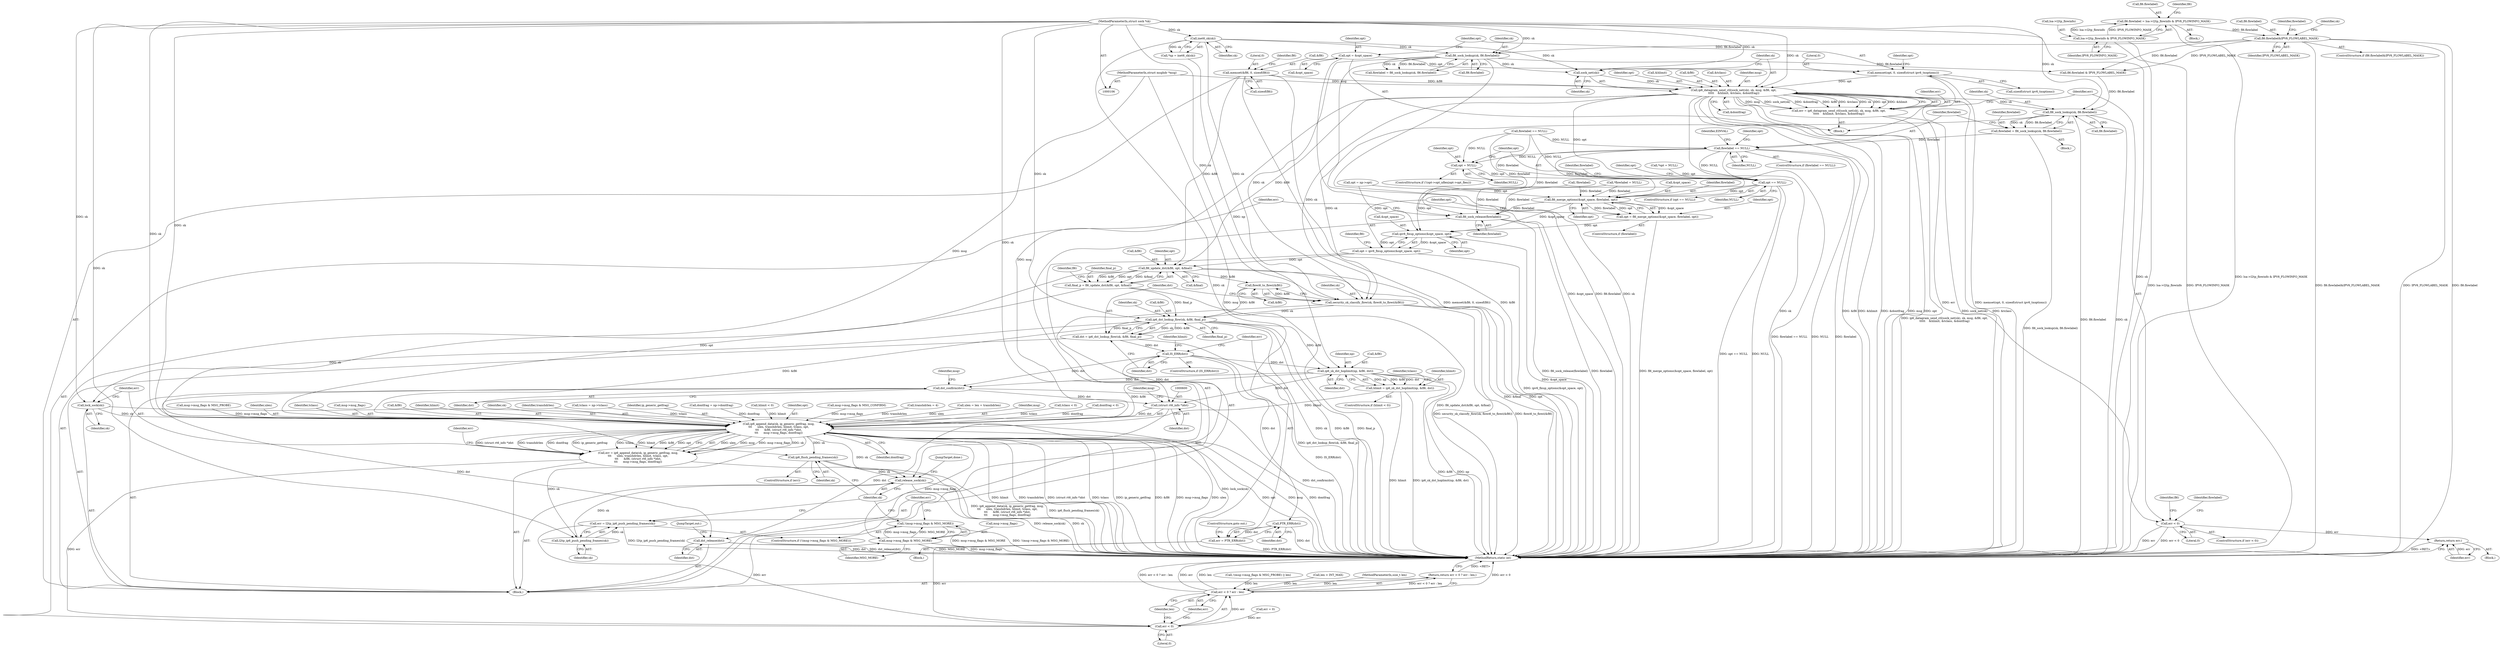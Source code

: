 digraph "0_linux_45f6fad84cc305103b28d73482b344d7f5b76f39_19@API" {
"1000357" [label="(Call,ip6_datagram_send_ctl(sock_net(sk), sk, msg, &fl6, opt,\n\t\t\t\t\t    &hlimit, &tclass, &dontfrag))"];
"1000358" [label="(Call,sock_net(sk))"];
"1000118" [label="(Call,inet6_sk(sk))"];
"1000107" [label="(MethodParameterIn,struct sock *sk)"];
"1000246" [label="(Call,fl6_sock_lookup(sk, fl6.flowlabel))"];
"1000238" [label="(Call,fl6.flowlabel&IPV6_FLOWLABEL_MASK)"];
"1000228" [label="(Call,fl6.flowlabel = lsa->l2tp_flowinfo & IPV6_FLOWINFO_MASK)"];
"1000232" [label="(Call,lsa->l2tp_flowinfo & IPV6_FLOWINFO_MASK)"];
"1000108" [label="(MethodParameterIn,struct msghdr *msg)"];
"1000181" [label="(Call,memset(&fl6, 0, sizeof(fl6)))"];
"1000344" [label="(Call,memset(opt, 0, sizeof(struct ipv6_txoptions)))"];
"1000340" [label="(Call,opt = &opt_space)"];
"1000355" [label="(Call,err = ip6_datagram_send_ctl(sock_net(sk), sk, msg, &fl6, opt,\n\t\t\t\t\t    &hlimit, &tclass, &dontfrag))"];
"1000372" [label="(Call,err < 0)"];
"1000378" [label="(Return,return err;)"];
"1000392" [label="(Call,fl6_sock_lookup(sk, fl6.flowlabel))"];
"1000390" [label="(Call,flowlabel = fl6_sock_lookup(sk, fl6.flowlabel))"];
"1000398" [label="(Call,flowlabel == NULL)"];
"1000413" [label="(Call,opt = NULL)"];
"1000417" [label="(Call,opt == NULL)"];
"1000429" [label="(Call,fl6_merge_options(&opt_space, flowlabel, opt))"];
"1000427" [label="(Call,opt = fl6_merge_options(&opt_space, flowlabel, opt))"];
"1000436" [label="(Call,ipv6_fixup_options(&opt_space, opt))"];
"1000434" [label="(Call,opt = ipv6_fixup_options(&opt_space, opt))"];
"1000489" [label="(Call,fl6_update_dst(&fl6, opt, &final))"];
"1000487" [label="(Call,final_p = fl6_update_dst(&fl6, opt, &final))"];
"1000533" [label="(Call,ip6_dst_lookup_flow(sk, &fl6, final_p))"];
"1000531" [label="(Call,dst = ip6_dst_lookup_flow(sk, &fl6, final_p))"];
"1000539" [label="(Call,IS_ERR(dst))"];
"1000544" [label="(Call,PTR_ERR(dst))"];
"1000542" [label="(Call,err = PTR_ERR(dst))"];
"1000632" [label="(Call,err < 0)"];
"1000631" [label="(Call,err < 0 ? err : len)"];
"1000630" [label="(Return,return err < 0 ? err : len;)"];
"1000553" [label="(Call,ip6_sk_dst_hoplimit(np, &fl6, dst))"];
"1000551" [label="(Call,hlimit = ip6_sk_dst_hoplimit(np, &fl6, dst))"];
"1000588" [label="(Call,ip6_append_data(sk, ip_generic_getfrag, msg,\n\t\t\t      ulen, transhdrlen, hlimit, tclass, opt,\n\t\t\t      &fl6, (struct rt6_info *)dst,\n\t\t\t      msg->msg_flags, dontfrag))"];
"1000586" [label="(Call,err = ip6_append_data(sk, ip_generic_getfrag, msg,\n\t\t\t      ulen, transhdrlen, hlimit, tclass, opt,\n\t\t\t      &fl6, (struct rt6_info *)dst,\n\t\t\t      msg->msg_flags, dontfrag))"];
"1000608" [label="(Call,ip6_flush_pending_frames(sk))"];
"1000622" [label="(Call,release_sock(sk))"];
"1000613" [label="(Call,msg->msg_flags & MSG_MORE)"];
"1000612" [label="(Call,!(msg->msg_flags & MSG_MORE))"];
"1000620" [label="(Call,l2tp_ip6_push_pending_frames(sk))"];
"1000618" [label="(Call,err = l2tp_ip6_push_pending_frames(sk))"];
"1000599" [label="(Call,(struct rt6_info *)dst)"];
"1000625" [label="(Call,dst_release(dst))"];
"1000638" [label="(Call,dst_confirm(dst))"];
"1000584" [label="(Call,lock_sock(sk))"];
"1000528" [label="(Call,flowi6_to_flowi(&fl6))"];
"1000526" [label="(Call,security_sk_classify_flow(sk, flowi6_to_flowi(&fl6)))"];
"1000628" [label="(Call,fl6_sock_release(flowlabel))"];
"1000629" [label="(Identifier,flowlabel)"];
"1000632" [label="(Call,err < 0)"];
"1000374" [label="(Literal,0)"];
"1000391" [label="(Identifier,flowlabel)"];
"1000488" [label="(Identifier,final_p)"];
"1000371" [label="(ControlStructure,if (err < 0))"];
"1000184" [label="(Literal,0)"];
"1000359" [label="(Identifier,sk)"];
"1000439" [label="(Identifier,opt)"];
"1000107" [label="(MethodParameterIn,struct sock *sk)"];
"1000490" [label="(Call,&fl6)"];
"1000552" [label="(Identifier,hlimit)"];
"1000232" [label="(Call,lsa->l2tp_flowinfo & IPV6_FLOWINFO_MASK)"];
"1000585" [label="(Identifier,sk)"];
"1000389" [label="(Block,)"];
"1000377" [label="(Identifier,flowlabel)"];
"1000542" [label="(Call,err = PTR_ERR(dst))"];
"1000528" [label="(Call,flowi6_to_flowi(&fl6))"];
"1000393" [label="(Identifier,sk)"];
"1000437" [label="(Call,&opt_space)"];
"1000608" [label="(Call,ip6_flush_pending_frames(sk))"];
"1000373" [label="(Identifier,err)"];
"1000532" [label="(Identifier,dst)"];
"1000633" [label="(Identifier,err)"];
"1000428" [label="(Identifier,opt)"];
"1000419" [label="(Identifier,NULL)"];
"1000375" [label="(Block,)"];
"1000252" [label="(Call,flowlabel == NULL)"];
"1000416" [label="(ControlStructure,if (opt == NULL))"];
"1000125" [label="(Call,*flowlabel = NULL)"];
"1000346" [label="(Literal,0)"];
"1000548" [label="(Call,hlimit < 0)"];
"1000613" [label="(Call,msg->msg_flags & MSG_MORE)"];
"1000340" [label="(Call,opt = &opt_space)"];
"1000545" [label="(Identifier,dst)"];
"1000229" [label="(Call,fl6.flowlabel)"];
"1000357" [label="(Call,ip6_datagram_send_ctl(sock_net(sk), sk, msg, &fl6, opt,\n\t\t\t\t\t    &hlimit, &tclass, &dontfrag))"];
"1000384" [label="(Identifier,fl6)"];
"1000596" [label="(Identifier,opt)"];
"1000390" [label="(Call,flowlabel = fl6_sock_lookup(sk, fl6.flowlabel))"];
"1000420" [label="(Call,opt = np->opt)"];
"1000399" [label="(Identifier,flowlabel)"];
"1000425" [label="(ControlStructure,if (flowlabel))"];
"1000533" [label="(Call,ip6_dst_lookup_flow(sk, &fl6, final_p))"];
"1000588" [label="(Call,ip6_append_data(sk, ip_generic_getfrag, msg,\n\t\t\t      ulen, transhdrlen, hlimit, tclass, opt,\n\t\t\t      &fl6, (struct rt6_info *)dst,\n\t\t\t      msg->msg_flags, dontfrag))"];
"1000534" [label="(Identifier,sk)"];
"1000356" [label="(Identifier,err)"];
"1000236" [label="(Identifier,IPV6_FLOWINFO_MASK)"];
"1000421" [label="(Identifier,opt)"];
"1000635" [label="(Identifier,err)"];
"1000553" [label="(Call,ip6_sk_dst_hoplimit(np, &fl6, dst))"];
"1000239" [label="(Call,fl6.flowlabel)"];
"1000362" [label="(Call,&fl6)"];
"1000577" [label="(Call,msg->msg_flags & MSG_CONFIRM)"];
"1000155" [label="(Call,transhdrlen = 4)"];
"1000623" [label="(Identifier,sk)"];
"1000650" [label="(Call,err = 0)"];
"1000408" [label="(Identifier,opt)"];
"1000584" [label="(Call,lock_sock(sk))"];
"1000638" [label="(Call,dst_confirm(dst))"];
"1000560" [label="(Identifier,tclass)"];
"1000554" [label="(Identifier,np)"];
"1000607" [label="(Identifier,err)"];
"1000617" [label="(Identifier,MSG_MORE)"];
"1000645" [label="(Identifier,msg)"];
"1000159" [label="(Call,ulen = len + transhdrlen)"];
"1000392" [label="(Call,fl6_sock_lookup(sk, fl6.flowlabel))"];
"1000344" [label="(Call,memset(opt, 0, sizeof(struct ipv6_txoptions)))"];
"1000591" [label="(Identifier,msg)"];
"1000559" [label="(Call,tclass < 0)"];
"1000394" [label="(Call,fl6.flowlabel)"];
"1000568" [label="(Call,dontfrag < 0)"];
"1000612" [label="(Call,!(msg->msg_flags & MSG_MORE))"];
"1000538" [label="(ControlStructure,if (IS_ERR(dst)))"];
"1000435" [label="(Identifier,opt)"];
"1000551" [label="(Call,hlimit = ip6_sk_dst_hoplimit(np, &fl6, dst))"];
"1000372" [label="(Call,err < 0)"];
"1000119" [label="(Identifier,sk)"];
"1000487" [label="(Call,final_p = fl6_update_dst(&fl6, opt, &final))"];
"1000643" [label="(Call,msg->msg_flags & MSG_PROBE)"];
"1000489" [label="(Call,fl6_update_dst(&fl6, opt, &final))"];
"1000622" [label="(Call,release_sock(sk))"];
"1000434" [label="(Call,opt = ipv6_fixup_options(&opt_space, opt))"];
"1000606" [label="(ControlStructure,if (err))"];
"1000248" [label="(Call,fl6.flowlabel)"];
"1000418" [label="(Identifier,opt)"];
"1000436" [label="(Call,ipv6_fixup_options(&opt_space, opt))"];
"1000397" [label="(ControlStructure,if (flowlabel == NULL))"];
"1000417" [label="(Call,opt == NULL)"];
"1000414" [label="(Identifier,opt)"];
"1000592" [label="(Identifier,ulen)"];
"1000618" [label="(Call,err = l2tp_ip6_push_pending_frames(sk))"];
"1000499" [label="(Identifier,fl6)"];
"1000595" [label="(Identifier,tclass)"];
"1000367" [label="(Call,&tclass)"];
"1000240" [label="(Identifier,fl6)"];
"1000609" [label="(Identifier,sk)"];
"1000527" [label="(Identifier,sk)"];
"1000369" [label="(Call,&dontfrag)"];
"1000433" [label="(Identifier,opt)"];
"1000121" [label="(Call,*opt = NULL)"];
"1000526" [label="(Call,security_sk_classify_flow(sk, flowi6_to_flowi(&fl6)))"];
"1000382" [label="(Call,fl6.flowlabel & IPV6_FLOWLABEL_MASK)"];
"1000630" [label="(Return,return err < 0 ? err : len;)"];
"1000627" [label="(JumpTarget,out:)"];
"1000641" [label="(Call,!(msg->msg_flags & MSG_PROBE) || len)"];
"1000626" [label="(Identifier,dst)"];
"1000654" [label="(MethodReturn,static int)"];
"1000116" [label="(Call,*np = inet6_sk(sk))"];
"1000535" [label="(Call,&fl6)"];
"1000185" [label="(Call,sizeof(fl6))"];
"1000181" [label="(Call,memset(&fl6, 0, sizeof(fl6)))"];
"1000347" [label="(Call,sizeof(struct ipv6_txoptions))"];
"1000547" [label="(ControlStructure,if (hlimit < 0))"];
"1000379" [label="(Identifier,err)"];
"1000345" [label="(Identifier,opt)"];
"1000602" [label="(Call,msg->msg_flags)"];
"1000625" [label="(Call,dst_release(dst))"];
"1000361" [label="(Identifier,msg)"];
"1000228" [label="(Call,fl6.flowlabel = lsa->l2tp_flowinfo & IPV6_FLOWINFO_MASK)"];
"1000358" [label="(Call,sock_net(sk))"];
"1000492" [label="(Identifier,opt)"];
"1000244" [label="(Call,flowlabel = fl6_sock_lookup(sk, fl6.flowlabel))"];
"1000557" [label="(Identifier,dst)"];
"1000233" [label="(Call,lsa->l2tp_flowinfo)"];
"1000351" [label="(Identifier,opt)"];
"1000628" [label="(Call,fl6_sock_release(flowlabel))"];
"1000619" [label="(Identifier,err)"];
"1000378" [label="(Return,return err;)"];
"1000597" [label="(Call,&fl6)"];
"1000493" [label="(Call,&final)"];
"1000110" [label="(Block,)"];
"1000601" [label="(Identifier,dst)"];
"1000531" [label="(Call,dst = ip6_dst_lookup_flow(sk, &fl6, final_p))"];
"1000631" [label="(Call,err < 0 ? err : len)"];
"1000555" [label="(Call,&fl6)"];
"1000166" [label="(Call,len > INT_MAX)"];
"1000398" [label="(Call,flowlabel == NULL)"];
"1000639" [label="(Identifier,dst)"];
"1000586" [label="(Call,err = ip6_append_data(sk, ip_generic_getfrag, msg,\n\t\t\t      ulen, transhdrlen, hlimit, tclass, opt,\n\t\t\t      &fl6, (struct rt6_info *)dst,\n\t\t\t      msg->msg_flags, dontfrag))"];
"1000537" [label="(Identifier,final_p)"];
"1000238" [label="(Call,fl6.flowlabel&IPV6_FLOWLABEL_MASK)"];
"1000245" [label="(Identifier,flowlabel)"];
"1000246" [label="(Call,fl6_sock_lookup(sk, fl6.flowlabel))"];
"1000262" [label="(Identifier,sk)"];
"1000605" [label="(Identifier,dontfrag)"];
"1000341" [label="(Identifier,opt)"];
"1000415" [label="(Identifier,NULL)"];
"1000387" [label="(Call,!flowlabel)"];
"1000442" [label="(Identifier,fl6)"];
"1000540" [label="(Identifier,dst)"];
"1000614" [label="(Call,msg->msg_flags)"];
"1000620" [label="(Call,l2tp_ip6_push_pending_frames(sk))"];
"1000108" [label="(MethodParameterIn,struct msghdr *msg)"];
"1000242" [label="(Identifier,IPV6_FLOWLABEL_MASK)"];
"1000621" [label="(Identifier,sk)"];
"1000237" [label="(ControlStructure,if (fl6.flowlabel&IPV6_FLOWLABEL_MASK))"];
"1000118" [label="(Call,inet6_sk(sk))"];
"1000342" [label="(Call,&opt_space)"];
"1000611" [label="(ControlStructure,if (!(msg->msg_flags & MSG_MORE)))"];
"1000594" [label="(Identifier,hlimit)"];
"1000589" [label="(Identifier,sk)"];
"1000593" [label="(Identifier,transhdrlen)"];
"1000227" [label="(Block,)"];
"1000413" [label="(Call,opt = NULL)"];
"1000636" [label="(Identifier,len)"];
"1000541" [label="(Block,)"];
"1000403" [label="(Identifier,EINVAL)"];
"1000549" [label="(Identifier,hlimit)"];
"1000529" [label="(Call,&fl6)"];
"1000603" [label="(Identifier,msg)"];
"1000360" [label="(Identifier,sk)"];
"1000364" [label="(Identifier,opt)"];
"1000562" [label="(Call,tclass = np->tclass)"];
"1000590" [label="(Identifier,ip_generic_getfrag)"];
"1000587" [label="(Identifier,err)"];
"1000543" [label="(Identifier,err)"];
"1000624" [label="(JumpTarget,done:)"];
"1000339" [label="(Block,)"];
"1000427" [label="(Call,opt = fl6_merge_options(&opt_space, flowlabel, opt))"];
"1000539" [label="(Call,IS_ERR(dst))"];
"1000546" [label="(ControlStructure,goto out;)"];
"1000400" [label="(Identifier,NULL)"];
"1000599" [label="(Call,(struct rt6_info *)dst)"];
"1000109" [label="(MethodParameterIn,size_t len)"];
"1000365" [label="(Call,&hlimit)"];
"1000247" [label="(Identifier,sk)"];
"1000544" [label="(Call,PTR_ERR(dst))"];
"1000634" [label="(Literal,0)"];
"1000426" [label="(Identifier,flowlabel)"];
"1000355" [label="(Call,err = ip6_datagram_send_ctl(sock_net(sk), sk, msg, &fl6, opt,\n\t\t\t\t\t    &hlimit, &tclass, &dontfrag))"];
"1000430" [label="(Call,&opt_space)"];
"1000189" [label="(Identifier,fl6)"];
"1000432" [label="(Identifier,flowlabel)"];
"1000429" [label="(Call,fl6_merge_options(&opt_space, flowlabel, opt))"];
"1000571" [label="(Call,dontfrag = np->dontfrag)"];
"1000182" [label="(Call,&fl6)"];
"1000404" [label="(ControlStructure,if (!(opt->opt_nflen|opt->opt_flen)))"];
"1000357" -> "1000355"  [label="AST: "];
"1000357" -> "1000369"  [label="CFG: "];
"1000358" -> "1000357"  [label="AST: "];
"1000360" -> "1000357"  [label="AST: "];
"1000361" -> "1000357"  [label="AST: "];
"1000362" -> "1000357"  [label="AST: "];
"1000364" -> "1000357"  [label="AST: "];
"1000365" -> "1000357"  [label="AST: "];
"1000367" -> "1000357"  [label="AST: "];
"1000369" -> "1000357"  [label="AST: "];
"1000355" -> "1000357"  [label="CFG: "];
"1000357" -> "1000654"  [label="DDG: &hlimit"];
"1000357" -> "1000654"  [label="DDG: &dontfrag"];
"1000357" -> "1000654"  [label="DDG: msg"];
"1000357" -> "1000654"  [label="DDG: opt"];
"1000357" -> "1000654"  [label="DDG: sock_net(sk)"];
"1000357" -> "1000654"  [label="DDG: &tclass"];
"1000357" -> "1000654"  [label="DDG: sk"];
"1000357" -> "1000654"  [label="DDG: &fl6"];
"1000357" -> "1000355"  [label="DDG: msg"];
"1000357" -> "1000355"  [label="DDG: sock_net(sk)"];
"1000357" -> "1000355"  [label="DDG: &dontfrag"];
"1000357" -> "1000355"  [label="DDG: &fl6"];
"1000357" -> "1000355"  [label="DDG: &tclass"];
"1000357" -> "1000355"  [label="DDG: sk"];
"1000357" -> "1000355"  [label="DDG: opt"];
"1000357" -> "1000355"  [label="DDG: &hlimit"];
"1000358" -> "1000357"  [label="DDG: sk"];
"1000107" -> "1000357"  [label="DDG: sk"];
"1000108" -> "1000357"  [label="DDG: msg"];
"1000181" -> "1000357"  [label="DDG: &fl6"];
"1000344" -> "1000357"  [label="DDG: opt"];
"1000357" -> "1000392"  [label="DDG: sk"];
"1000357" -> "1000417"  [label="DDG: opt"];
"1000357" -> "1000489"  [label="DDG: &fl6"];
"1000357" -> "1000526"  [label="DDG: sk"];
"1000357" -> "1000588"  [label="DDG: msg"];
"1000358" -> "1000359"  [label="CFG: "];
"1000359" -> "1000358"  [label="AST: "];
"1000360" -> "1000358"  [label="CFG: "];
"1000118" -> "1000358"  [label="DDG: sk"];
"1000246" -> "1000358"  [label="DDG: sk"];
"1000107" -> "1000358"  [label="DDG: sk"];
"1000118" -> "1000116"  [label="AST: "];
"1000118" -> "1000119"  [label="CFG: "];
"1000119" -> "1000118"  [label="AST: "];
"1000116" -> "1000118"  [label="CFG: "];
"1000118" -> "1000654"  [label="DDG: sk"];
"1000118" -> "1000116"  [label="DDG: sk"];
"1000107" -> "1000118"  [label="DDG: sk"];
"1000118" -> "1000246"  [label="DDG: sk"];
"1000118" -> "1000526"  [label="DDG: sk"];
"1000107" -> "1000106"  [label="AST: "];
"1000107" -> "1000654"  [label="DDG: sk"];
"1000107" -> "1000246"  [label="DDG: sk"];
"1000107" -> "1000392"  [label="DDG: sk"];
"1000107" -> "1000526"  [label="DDG: sk"];
"1000107" -> "1000533"  [label="DDG: sk"];
"1000107" -> "1000584"  [label="DDG: sk"];
"1000107" -> "1000588"  [label="DDG: sk"];
"1000107" -> "1000608"  [label="DDG: sk"];
"1000107" -> "1000620"  [label="DDG: sk"];
"1000107" -> "1000622"  [label="DDG: sk"];
"1000246" -> "1000244"  [label="AST: "];
"1000246" -> "1000248"  [label="CFG: "];
"1000247" -> "1000246"  [label="AST: "];
"1000248" -> "1000246"  [label="AST: "];
"1000244" -> "1000246"  [label="CFG: "];
"1000246" -> "1000654"  [label="DDG: fl6.flowlabel"];
"1000246" -> "1000654"  [label="DDG: sk"];
"1000246" -> "1000244"  [label="DDG: sk"];
"1000246" -> "1000244"  [label="DDG: fl6.flowlabel"];
"1000238" -> "1000246"  [label="DDG: fl6.flowlabel"];
"1000246" -> "1000382"  [label="DDG: fl6.flowlabel"];
"1000246" -> "1000526"  [label="DDG: sk"];
"1000238" -> "1000237"  [label="AST: "];
"1000238" -> "1000242"  [label="CFG: "];
"1000239" -> "1000238"  [label="AST: "];
"1000242" -> "1000238"  [label="AST: "];
"1000245" -> "1000238"  [label="CFG: "];
"1000262" -> "1000238"  [label="CFG: "];
"1000238" -> "1000654"  [label="DDG: fl6.flowlabel"];
"1000238" -> "1000654"  [label="DDG: fl6.flowlabel&IPV6_FLOWLABEL_MASK"];
"1000238" -> "1000654"  [label="DDG: IPV6_FLOWLABEL_MASK"];
"1000228" -> "1000238"  [label="DDG: fl6.flowlabel"];
"1000238" -> "1000382"  [label="DDG: fl6.flowlabel"];
"1000238" -> "1000382"  [label="DDG: IPV6_FLOWLABEL_MASK"];
"1000228" -> "1000227"  [label="AST: "];
"1000228" -> "1000232"  [label="CFG: "];
"1000229" -> "1000228"  [label="AST: "];
"1000232" -> "1000228"  [label="AST: "];
"1000240" -> "1000228"  [label="CFG: "];
"1000228" -> "1000654"  [label="DDG: lsa->l2tp_flowinfo & IPV6_FLOWINFO_MASK"];
"1000232" -> "1000228"  [label="DDG: lsa->l2tp_flowinfo"];
"1000232" -> "1000228"  [label="DDG: IPV6_FLOWINFO_MASK"];
"1000232" -> "1000236"  [label="CFG: "];
"1000233" -> "1000232"  [label="AST: "];
"1000236" -> "1000232"  [label="AST: "];
"1000232" -> "1000654"  [label="DDG: IPV6_FLOWINFO_MASK"];
"1000232" -> "1000654"  [label="DDG: lsa->l2tp_flowinfo"];
"1000108" -> "1000106"  [label="AST: "];
"1000108" -> "1000654"  [label="DDG: msg"];
"1000108" -> "1000588"  [label="DDG: msg"];
"1000181" -> "1000110"  [label="AST: "];
"1000181" -> "1000185"  [label="CFG: "];
"1000182" -> "1000181"  [label="AST: "];
"1000184" -> "1000181"  [label="AST: "];
"1000185" -> "1000181"  [label="AST: "];
"1000189" -> "1000181"  [label="CFG: "];
"1000181" -> "1000654"  [label="DDG: &fl6"];
"1000181" -> "1000654"  [label="DDG: memset(&fl6, 0, sizeof(fl6))"];
"1000181" -> "1000489"  [label="DDG: &fl6"];
"1000344" -> "1000339"  [label="AST: "];
"1000344" -> "1000347"  [label="CFG: "];
"1000345" -> "1000344"  [label="AST: "];
"1000346" -> "1000344"  [label="AST: "];
"1000347" -> "1000344"  [label="AST: "];
"1000351" -> "1000344"  [label="CFG: "];
"1000344" -> "1000654"  [label="DDG: memset(opt, 0, sizeof(struct ipv6_txoptions))"];
"1000340" -> "1000344"  [label="DDG: opt"];
"1000340" -> "1000339"  [label="AST: "];
"1000340" -> "1000342"  [label="CFG: "];
"1000341" -> "1000340"  [label="AST: "];
"1000342" -> "1000340"  [label="AST: "];
"1000345" -> "1000340"  [label="CFG: "];
"1000340" -> "1000654"  [label="DDG: &opt_space"];
"1000355" -> "1000339"  [label="AST: "];
"1000356" -> "1000355"  [label="AST: "];
"1000373" -> "1000355"  [label="CFG: "];
"1000355" -> "1000654"  [label="DDG: ip6_datagram_send_ctl(sock_net(sk), sk, msg, &fl6, opt,\n\t\t\t\t\t    &hlimit, &tclass, &dontfrag)"];
"1000355" -> "1000372"  [label="DDG: err"];
"1000372" -> "1000371"  [label="AST: "];
"1000372" -> "1000374"  [label="CFG: "];
"1000373" -> "1000372"  [label="AST: "];
"1000374" -> "1000372"  [label="AST: "];
"1000377" -> "1000372"  [label="CFG: "];
"1000384" -> "1000372"  [label="CFG: "];
"1000372" -> "1000654"  [label="DDG: err"];
"1000372" -> "1000654"  [label="DDG: err < 0"];
"1000372" -> "1000378"  [label="DDG: err"];
"1000378" -> "1000375"  [label="AST: "];
"1000378" -> "1000379"  [label="CFG: "];
"1000379" -> "1000378"  [label="AST: "];
"1000654" -> "1000378"  [label="CFG: "];
"1000378" -> "1000654"  [label="DDG: <RET>"];
"1000379" -> "1000378"  [label="DDG: err"];
"1000392" -> "1000390"  [label="AST: "];
"1000392" -> "1000394"  [label="CFG: "];
"1000393" -> "1000392"  [label="AST: "];
"1000394" -> "1000392"  [label="AST: "];
"1000390" -> "1000392"  [label="CFG: "];
"1000392" -> "1000654"  [label="DDG: fl6.flowlabel"];
"1000392" -> "1000654"  [label="DDG: sk"];
"1000392" -> "1000390"  [label="DDG: sk"];
"1000392" -> "1000390"  [label="DDG: fl6.flowlabel"];
"1000382" -> "1000392"  [label="DDG: fl6.flowlabel"];
"1000392" -> "1000526"  [label="DDG: sk"];
"1000390" -> "1000389"  [label="AST: "];
"1000391" -> "1000390"  [label="AST: "];
"1000399" -> "1000390"  [label="CFG: "];
"1000390" -> "1000654"  [label="DDG: fl6_sock_lookup(sk, fl6.flowlabel)"];
"1000390" -> "1000398"  [label="DDG: flowlabel"];
"1000398" -> "1000397"  [label="AST: "];
"1000398" -> "1000400"  [label="CFG: "];
"1000399" -> "1000398"  [label="AST: "];
"1000400" -> "1000398"  [label="AST: "];
"1000403" -> "1000398"  [label="CFG: "];
"1000408" -> "1000398"  [label="CFG: "];
"1000398" -> "1000654"  [label="DDG: flowlabel == NULL"];
"1000398" -> "1000654"  [label="DDG: NULL"];
"1000398" -> "1000654"  [label="DDG: flowlabel"];
"1000252" -> "1000398"  [label="DDG: NULL"];
"1000398" -> "1000413"  [label="DDG: NULL"];
"1000398" -> "1000417"  [label="DDG: NULL"];
"1000398" -> "1000429"  [label="DDG: flowlabel"];
"1000398" -> "1000628"  [label="DDG: flowlabel"];
"1000413" -> "1000404"  [label="AST: "];
"1000413" -> "1000415"  [label="CFG: "];
"1000414" -> "1000413"  [label="AST: "];
"1000415" -> "1000413"  [label="AST: "];
"1000418" -> "1000413"  [label="CFG: "];
"1000252" -> "1000413"  [label="DDG: NULL"];
"1000413" -> "1000417"  [label="DDG: opt"];
"1000417" -> "1000416"  [label="AST: "];
"1000417" -> "1000419"  [label="CFG: "];
"1000418" -> "1000417"  [label="AST: "];
"1000419" -> "1000417"  [label="AST: "];
"1000421" -> "1000417"  [label="CFG: "];
"1000426" -> "1000417"  [label="CFG: "];
"1000417" -> "1000654"  [label="DDG: opt == NULL"];
"1000417" -> "1000654"  [label="DDG: NULL"];
"1000121" -> "1000417"  [label="DDG: opt"];
"1000252" -> "1000417"  [label="DDG: NULL"];
"1000417" -> "1000429"  [label="DDG: opt"];
"1000417" -> "1000436"  [label="DDG: opt"];
"1000429" -> "1000427"  [label="AST: "];
"1000429" -> "1000433"  [label="CFG: "];
"1000430" -> "1000429"  [label="AST: "];
"1000432" -> "1000429"  [label="AST: "];
"1000433" -> "1000429"  [label="AST: "];
"1000427" -> "1000429"  [label="CFG: "];
"1000429" -> "1000427"  [label="DDG: &opt_space"];
"1000429" -> "1000427"  [label="DDG: flowlabel"];
"1000429" -> "1000427"  [label="DDG: opt"];
"1000125" -> "1000429"  [label="DDG: flowlabel"];
"1000252" -> "1000429"  [label="DDG: flowlabel"];
"1000387" -> "1000429"  [label="DDG: flowlabel"];
"1000420" -> "1000429"  [label="DDG: opt"];
"1000429" -> "1000436"  [label="DDG: &opt_space"];
"1000429" -> "1000628"  [label="DDG: flowlabel"];
"1000427" -> "1000425"  [label="AST: "];
"1000428" -> "1000427"  [label="AST: "];
"1000435" -> "1000427"  [label="CFG: "];
"1000427" -> "1000654"  [label="DDG: fl6_merge_options(&opt_space, flowlabel, opt)"];
"1000427" -> "1000436"  [label="DDG: opt"];
"1000436" -> "1000434"  [label="AST: "];
"1000436" -> "1000439"  [label="CFG: "];
"1000437" -> "1000436"  [label="AST: "];
"1000439" -> "1000436"  [label="AST: "];
"1000434" -> "1000436"  [label="CFG: "];
"1000436" -> "1000654"  [label="DDG: &opt_space"];
"1000436" -> "1000434"  [label="DDG: &opt_space"];
"1000436" -> "1000434"  [label="DDG: opt"];
"1000420" -> "1000436"  [label="DDG: opt"];
"1000434" -> "1000110"  [label="AST: "];
"1000435" -> "1000434"  [label="AST: "];
"1000442" -> "1000434"  [label="CFG: "];
"1000434" -> "1000654"  [label="DDG: ipv6_fixup_options(&opt_space, opt)"];
"1000434" -> "1000489"  [label="DDG: opt"];
"1000489" -> "1000487"  [label="AST: "];
"1000489" -> "1000493"  [label="CFG: "];
"1000490" -> "1000489"  [label="AST: "];
"1000492" -> "1000489"  [label="AST: "];
"1000493" -> "1000489"  [label="AST: "];
"1000487" -> "1000489"  [label="CFG: "];
"1000489" -> "1000654"  [label="DDG: &final"];
"1000489" -> "1000654"  [label="DDG: opt"];
"1000489" -> "1000487"  [label="DDG: &fl6"];
"1000489" -> "1000487"  [label="DDG: opt"];
"1000489" -> "1000487"  [label="DDG: &final"];
"1000489" -> "1000528"  [label="DDG: &fl6"];
"1000489" -> "1000588"  [label="DDG: opt"];
"1000487" -> "1000110"  [label="AST: "];
"1000488" -> "1000487"  [label="AST: "];
"1000499" -> "1000487"  [label="CFG: "];
"1000487" -> "1000654"  [label="DDG: fl6_update_dst(&fl6, opt, &final)"];
"1000487" -> "1000533"  [label="DDG: final_p"];
"1000533" -> "1000531"  [label="AST: "];
"1000533" -> "1000537"  [label="CFG: "];
"1000534" -> "1000533"  [label="AST: "];
"1000535" -> "1000533"  [label="AST: "];
"1000537" -> "1000533"  [label="AST: "];
"1000531" -> "1000533"  [label="CFG: "];
"1000533" -> "1000654"  [label="DDG: sk"];
"1000533" -> "1000654"  [label="DDG: &fl6"];
"1000533" -> "1000654"  [label="DDG: final_p"];
"1000533" -> "1000531"  [label="DDG: sk"];
"1000533" -> "1000531"  [label="DDG: &fl6"];
"1000533" -> "1000531"  [label="DDG: final_p"];
"1000526" -> "1000533"  [label="DDG: sk"];
"1000528" -> "1000533"  [label="DDG: &fl6"];
"1000533" -> "1000553"  [label="DDG: &fl6"];
"1000533" -> "1000584"  [label="DDG: sk"];
"1000533" -> "1000588"  [label="DDG: &fl6"];
"1000531" -> "1000110"  [label="AST: "];
"1000532" -> "1000531"  [label="AST: "];
"1000540" -> "1000531"  [label="CFG: "];
"1000531" -> "1000654"  [label="DDG: ip6_dst_lookup_flow(sk, &fl6, final_p)"];
"1000531" -> "1000539"  [label="DDG: dst"];
"1000539" -> "1000538"  [label="AST: "];
"1000539" -> "1000540"  [label="CFG: "];
"1000540" -> "1000539"  [label="AST: "];
"1000543" -> "1000539"  [label="CFG: "];
"1000549" -> "1000539"  [label="CFG: "];
"1000539" -> "1000654"  [label="DDG: IS_ERR(dst)"];
"1000539" -> "1000544"  [label="DDG: dst"];
"1000539" -> "1000553"  [label="DDG: dst"];
"1000539" -> "1000599"  [label="DDG: dst"];
"1000539" -> "1000638"  [label="DDG: dst"];
"1000544" -> "1000542"  [label="AST: "];
"1000544" -> "1000545"  [label="CFG: "];
"1000545" -> "1000544"  [label="AST: "];
"1000542" -> "1000544"  [label="CFG: "];
"1000544" -> "1000654"  [label="DDG: dst"];
"1000544" -> "1000542"  [label="DDG: dst"];
"1000542" -> "1000541"  [label="AST: "];
"1000543" -> "1000542"  [label="AST: "];
"1000546" -> "1000542"  [label="CFG: "];
"1000542" -> "1000654"  [label="DDG: PTR_ERR(dst)"];
"1000542" -> "1000632"  [label="DDG: err"];
"1000632" -> "1000631"  [label="AST: "];
"1000632" -> "1000634"  [label="CFG: "];
"1000633" -> "1000632"  [label="AST: "];
"1000634" -> "1000632"  [label="AST: "];
"1000635" -> "1000632"  [label="CFG: "];
"1000636" -> "1000632"  [label="CFG: "];
"1000632" -> "1000631"  [label="DDG: err"];
"1000650" -> "1000632"  [label="DDG: err"];
"1000586" -> "1000632"  [label="DDG: err"];
"1000618" -> "1000632"  [label="DDG: err"];
"1000631" -> "1000630"  [label="AST: "];
"1000631" -> "1000635"  [label="CFG: "];
"1000631" -> "1000636"  [label="CFG: "];
"1000635" -> "1000631"  [label="AST: "];
"1000636" -> "1000631"  [label="AST: "];
"1000630" -> "1000631"  [label="CFG: "];
"1000631" -> "1000654"  [label="DDG: err < 0"];
"1000631" -> "1000654"  [label="DDG: err < 0 ? err : len"];
"1000631" -> "1000654"  [label="DDG: err"];
"1000631" -> "1000654"  [label="DDG: len"];
"1000631" -> "1000630"  [label="DDG: err < 0 ? err : len"];
"1000166" -> "1000631"  [label="DDG: len"];
"1000641" -> "1000631"  [label="DDG: len"];
"1000109" -> "1000631"  [label="DDG: len"];
"1000630" -> "1000110"  [label="AST: "];
"1000654" -> "1000630"  [label="CFG: "];
"1000630" -> "1000654"  [label="DDG: <RET>"];
"1000553" -> "1000551"  [label="AST: "];
"1000553" -> "1000557"  [label="CFG: "];
"1000554" -> "1000553"  [label="AST: "];
"1000555" -> "1000553"  [label="AST: "];
"1000557" -> "1000553"  [label="AST: "];
"1000551" -> "1000553"  [label="CFG: "];
"1000553" -> "1000654"  [label="DDG: np"];
"1000553" -> "1000654"  [label="DDG: &fl6"];
"1000553" -> "1000551"  [label="DDG: np"];
"1000553" -> "1000551"  [label="DDG: &fl6"];
"1000553" -> "1000551"  [label="DDG: dst"];
"1000116" -> "1000553"  [label="DDG: np"];
"1000553" -> "1000588"  [label="DDG: &fl6"];
"1000553" -> "1000599"  [label="DDG: dst"];
"1000553" -> "1000638"  [label="DDG: dst"];
"1000551" -> "1000547"  [label="AST: "];
"1000552" -> "1000551"  [label="AST: "];
"1000560" -> "1000551"  [label="CFG: "];
"1000551" -> "1000654"  [label="DDG: ip6_sk_dst_hoplimit(np, &fl6, dst)"];
"1000551" -> "1000654"  [label="DDG: hlimit"];
"1000551" -> "1000588"  [label="DDG: hlimit"];
"1000588" -> "1000586"  [label="AST: "];
"1000588" -> "1000605"  [label="CFG: "];
"1000589" -> "1000588"  [label="AST: "];
"1000590" -> "1000588"  [label="AST: "];
"1000591" -> "1000588"  [label="AST: "];
"1000592" -> "1000588"  [label="AST: "];
"1000593" -> "1000588"  [label="AST: "];
"1000594" -> "1000588"  [label="AST: "];
"1000595" -> "1000588"  [label="AST: "];
"1000596" -> "1000588"  [label="AST: "];
"1000597" -> "1000588"  [label="AST: "];
"1000599" -> "1000588"  [label="AST: "];
"1000602" -> "1000588"  [label="AST: "];
"1000605" -> "1000588"  [label="AST: "];
"1000586" -> "1000588"  [label="CFG: "];
"1000588" -> "1000654"  [label="DDG: (struct rt6_info *)dst"];
"1000588" -> "1000654"  [label="DDG: tclass"];
"1000588" -> "1000654"  [label="DDG: ip_generic_getfrag"];
"1000588" -> "1000654"  [label="DDG: &fl6"];
"1000588" -> "1000654"  [label="DDG: msg->msg_flags"];
"1000588" -> "1000654"  [label="DDG: ulen"];
"1000588" -> "1000654"  [label="DDG: opt"];
"1000588" -> "1000654"  [label="DDG: msg"];
"1000588" -> "1000654"  [label="DDG: dontfrag"];
"1000588" -> "1000654"  [label="DDG: hlimit"];
"1000588" -> "1000654"  [label="DDG: transhdrlen"];
"1000588" -> "1000586"  [label="DDG: ulen"];
"1000588" -> "1000586"  [label="DDG: msg"];
"1000588" -> "1000586"  [label="DDG: msg->msg_flags"];
"1000588" -> "1000586"  [label="DDG: sk"];
"1000588" -> "1000586"  [label="DDG: (struct rt6_info *)dst"];
"1000588" -> "1000586"  [label="DDG: transhdrlen"];
"1000588" -> "1000586"  [label="DDG: dontfrag"];
"1000588" -> "1000586"  [label="DDG: ip_generic_getfrag"];
"1000588" -> "1000586"  [label="DDG: tclass"];
"1000588" -> "1000586"  [label="DDG: hlimit"];
"1000588" -> "1000586"  [label="DDG: &fl6"];
"1000588" -> "1000586"  [label="DDG: opt"];
"1000584" -> "1000588"  [label="DDG: sk"];
"1000159" -> "1000588"  [label="DDG: ulen"];
"1000155" -> "1000588"  [label="DDG: transhdrlen"];
"1000548" -> "1000588"  [label="DDG: hlimit"];
"1000559" -> "1000588"  [label="DDG: tclass"];
"1000562" -> "1000588"  [label="DDG: tclass"];
"1000599" -> "1000588"  [label="DDG: dst"];
"1000643" -> "1000588"  [label="DDG: msg->msg_flags"];
"1000577" -> "1000588"  [label="DDG: msg->msg_flags"];
"1000568" -> "1000588"  [label="DDG: dontfrag"];
"1000571" -> "1000588"  [label="DDG: dontfrag"];
"1000588" -> "1000608"  [label="DDG: sk"];
"1000588" -> "1000613"  [label="DDG: msg->msg_flags"];
"1000588" -> "1000620"  [label="DDG: sk"];
"1000588" -> "1000622"  [label="DDG: sk"];
"1000586" -> "1000110"  [label="AST: "];
"1000587" -> "1000586"  [label="AST: "];
"1000607" -> "1000586"  [label="CFG: "];
"1000586" -> "1000654"  [label="DDG: ip6_append_data(sk, ip_generic_getfrag, msg,\n\t\t\t      ulen, transhdrlen, hlimit, tclass, opt,\n\t\t\t      &fl6, (struct rt6_info *)dst,\n\t\t\t      msg->msg_flags, dontfrag)"];
"1000608" -> "1000606"  [label="AST: "];
"1000608" -> "1000609"  [label="CFG: "];
"1000609" -> "1000608"  [label="AST: "];
"1000623" -> "1000608"  [label="CFG: "];
"1000608" -> "1000654"  [label="DDG: ip6_flush_pending_frames(sk)"];
"1000608" -> "1000622"  [label="DDG: sk"];
"1000622" -> "1000110"  [label="AST: "];
"1000622" -> "1000623"  [label="CFG: "];
"1000623" -> "1000622"  [label="AST: "];
"1000624" -> "1000622"  [label="CFG: "];
"1000622" -> "1000654"  [label="DDG: release_sock(sk)"];
"1000622" -> "1000654"  [label="DDG: sk"];
"1000620" -> "1000622"  [label="DDG: sk"];
"1000613" -> "1000612"  [label="AST: "];
"1000613" -> "1000617"  [label="CFG: "];
"1000614" -> "1000613"  [label="AST: "];
"1000617" -> "1000613"  [label="AST: "];
"1000612" -> "1000613"  [label="CFG: "];
"1000613" -> "1000654"  [label="DDG: msg->msg_flags"];
"1000613" -> "1000654"  [label="DDG: MSG_MORE"];
"1000613" -> "1000612"  [label="DDG: msg->msg_flags"];
"1000613" -> "1000612"  [label="DDG: MSG_MORE"];
"1000612" -> "1000611"  [label="AST: "];
"1000619" -> "1000612"  [label="CFG: "];
"1000623" -> "1000612"  [label="CFG: "];
"1000612" -> "1000654"  [label="DDG: msg->msg_flags & MSG_MORE"];
"1000612" -> "1000654"  [label="DDG: !(msg->msg_flags & MSG_MORE)"];
"1000620" -> "1000618"  [label="AST: "];
"1000620" -> "1000621"  [label="CFG: "];
"1000621" -> "1000620"  [label="AST: "];
"1000618" -> "1000620"  [label="CFG: "];
"1000620" -> "1000618"  [label="DDG: sk"];
"1000618" -> "1000611"  [label="AST: "];
"1000619" -> "1000618"  [label="AST: "];
"1000623" -> "1000618"  [label="CFG: "];
"1000618" -> "1000654"  [label="DDG: l2tp_ip6_push_pending_frames(sk)"];
"1000599" -> "1000601"  [label="CFG: "];
"1000600" -> "1000599"  [label="AST: "];
"1000601" -> "1000599"  [label="AST: "];
"1000603" -> "1000599"  [label="CFG: "];
"1000638" -> "1000599"  [label="DDG: dst"];
"1000599" -> "1000625"  [label="DDG: dst"];
"1000625" -> "1000110"  [label="AST: "];
"1000625" -> "1000626"  [label="CFG: "];
"1000626" -> "1000625"  [label="AST: "];
"1000627" -> "1000625"  [label="CFG: "];
"1000625" -> "1000654"  [label="DDG: dst"];
"1000625" -> "1000654"  [label="DDG: dst_release(dst)"];
"1000638" -> "1000625"  [label="DDG: dst"];
"1000638" -> "1000110"  [label="AST: "];
"1000638" -> "1000639"  [label="CFG: "];
"1000639" -> "1000638"  [label="AST: "];
"1000645" -> "1000638"  [label="CFG: "];
"1000638" -> "1000654"  [label="DDG: dst_confirm(dst)"];
"1000584" -> "1000110"  [label="AST: "];
"1000584" -> "1000585"  [label="CFG: "];
"1000585" -> "1000584"  [label="AST: "];
"1000587" -> "1000584"  [label="CFG: "];
"1000584" -> "1000654"  [label="DDG: lock_sock(sk)"];
"1000528" -> "1000526"  [label="AST: "];
"1000528" -> "1000529"  [label="CFG: "];
"1000529" -> "1000528"  [label="AST: "];
"1000526" -> "1000528"  [label="CFG: "];
"1000528" -> "1000526"  [label="DDG: &fl6"];
"1000526" -> "1000110"  [label="AST: "];
"1000527" -> "1000526"  [label="AST: "];
"1000532" -> "1000526"  [label="CFG: "];
"1000526" -> "1000654"  [label="DDG: flowi6_to_flowi(&fl6)"];
"1000526" -> "1000654"  [label="DDG: security_sk_classify_flow(sk, flowi6_to_flowi(&fl6))"];
"1000628" -> "1000110"  [label="AST: "];
"1000628" -> "1000629"  [label="CFG: "];
"1000629" -> "1000628"  [label="AST: "];
"1000633" -> "1000628"  [label="CFG: "];
"1000628" -> "1000654"  [label="DDG: flowlabel"];
"1000628" -> "1000654"  [label="DDG: fl6_sock_release(flowlabel)"];
"1000125" -> "1000628"  [label="DDG: flowlabel"];
"1000252" -> "1000628"  [label="DDG: flowlabel"];
"1000387" -> "1000628"  [label="DDG: flowlabel"];
}
